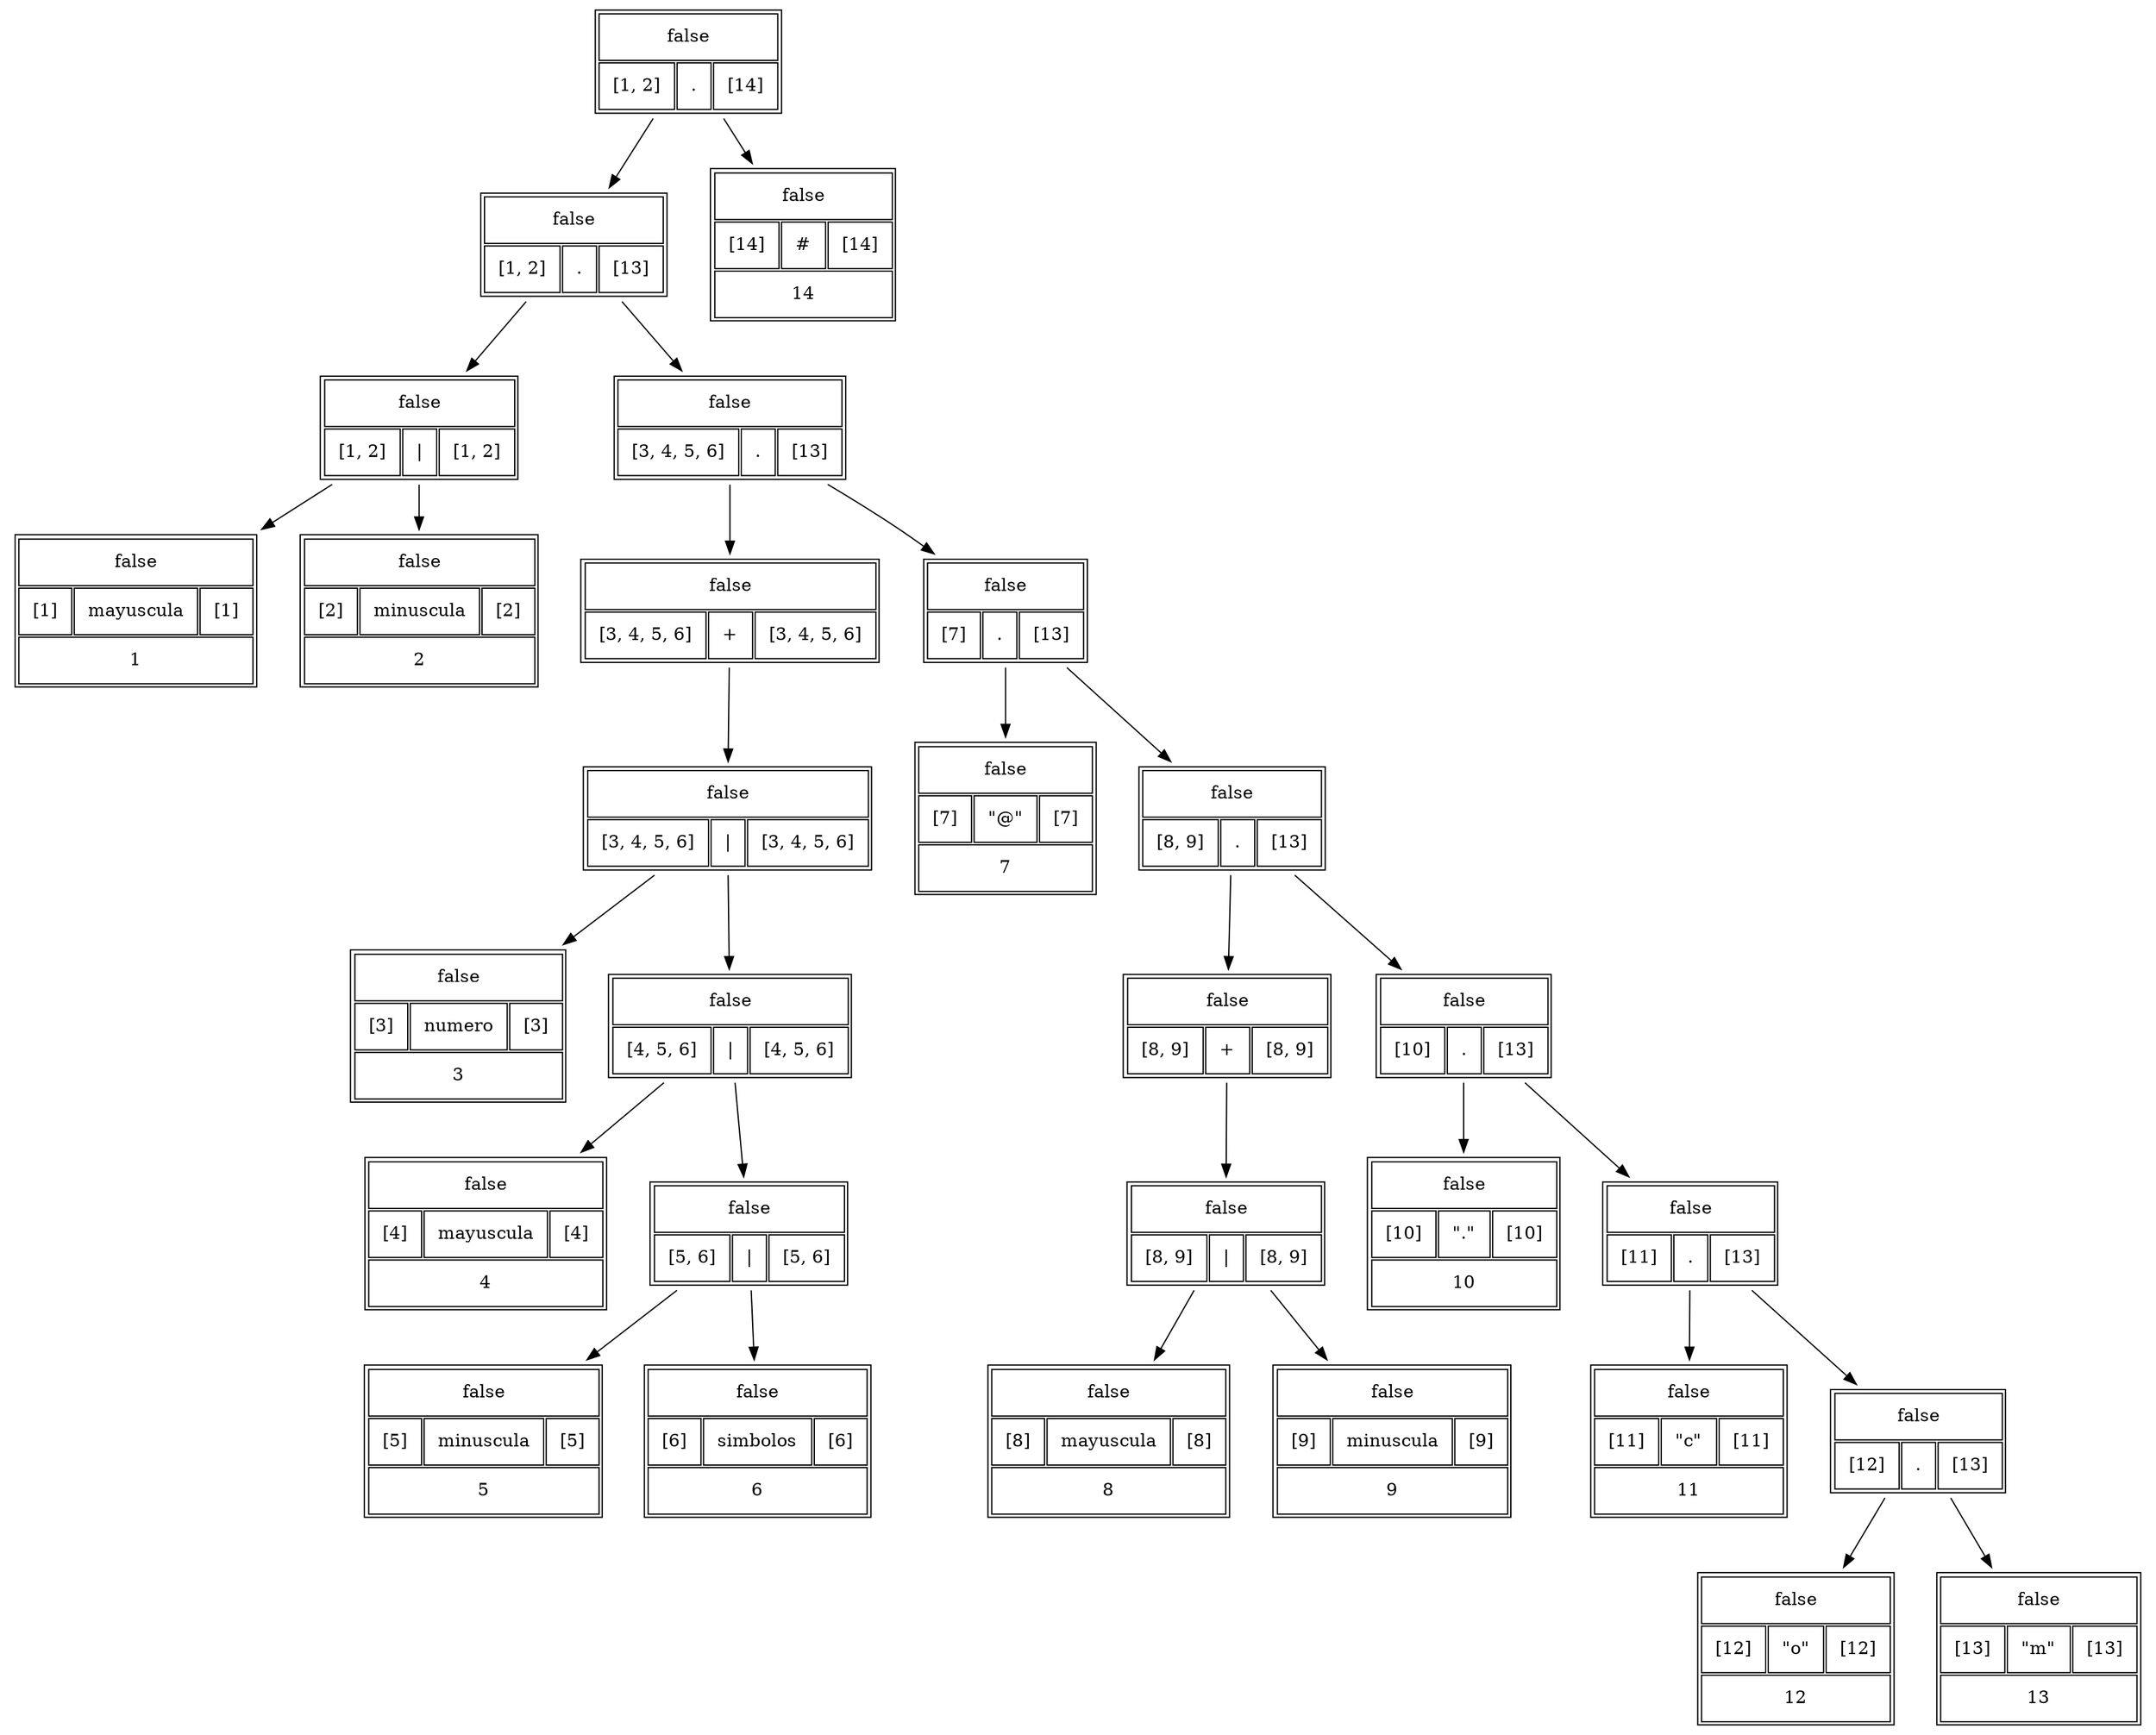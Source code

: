 digraph test {
N_1[shape = none label=<
 <TABLE border="1" cellspacing="2" cellpadding="10" >
 <TR>
 <TD colspan="3">false</TD>
 </TR>
 <TR>
 <TD>[1, 2]</TD>
 <TD>.</TD>
 <TD>[14]</TD>
 </TR>
 </TABLE>>];N_2[shape = none label=<
 <TABLE border="1" cellspacing="2" cellpadding="10" >
 <TR>
 <TD colspan="3">false</TD>
 </TR>
 <TR>
 <TD>[1, 2]</TD>
 <TD>.</TD>
 <TD>[13]</TD>
 </TR>
 </TABLE>>];N_1 -> N_2;
N_3[shape = none label=<
 <TABLE border="1" cellspacing="2" cellpadding="10" >
 <TR>
 <TD colspan="3">false</TD>
 </TR>
 <TR>
 <TD>[1, 2]</TD>
 <TD>|</TD>
 <TD>[1, 2]</TD>
 </TR>
 </TABLE>>];N_2 -> N_3;
N_4[shape = none label=<
 <TABLE border="1" cellspacing="2" cellpadding="10" >
 <TR>
 <TD colspan="3">false</TD>
 </TR>
 <TR>
 <TD>[1]</TD>
 <TD>mayuscula</TD>
 <TD>[1]</TD>
 </TR>
 <TR>
 <TD colspan="3">1</TD>
 </TR>
 </TABLE>>];N_3 -> N_4;
N_5[shape = none label=<
 <TABLE border="1" cellspacing="2" cellpadding="10" >
 <TR>
 <TD colspan="3">false</TD>
 </TR>
 <TR>
 <TD>[2]</TD>
 <TD>minuscula</TD>
 <TD>[2]</TD>
 </TR>
 <TR>
 <TD colspan="3">2</TD>
 </TR>
 </TABLE>>];N_3 -> N_5;
N_6[shape = none label=<
 <TABLE border="1" cellspacing="2" cellpadding="10" >
 <TR>
 <TD colspan="3">false</TD>
 </TR>
 <TR>
 <TD>[3, 4, 5, 6]</TD>
 <TD>.</TD>
 <TD>[13]</TD>
 </TR>
 </TABLE>>];N_2 -> N_6;
N_7[shape = none label=<
 <TABLE border="1" cellspacing="2" cellpadding="10" >
 <TR>
 <TD colspan="3">false</TD>
 </TR>
 <TR>
 <TD>[3, 4, 5, 6]</TD>
 <TD>+</TD>
 <TD>[3, 4, 5, 6]</TD>
 </TR>
 </TABLE>>];N_6 -> N_7;
N_8[shape = none label=<
 <TABLE border="1" cellspacing="2" cellpadding="10" >
 <TR>
 <TD colspan="3">false</TD>
 </TR>
 <TR>
 <TD>[3, 4, 5, 6]</TD>
 <TD>|</TD>
 <TD>[3, 4, 5, 6]</TD>
 </TR>
 </TABLE>>];N_7 -> N_8;
N_9[shape = none label=<
 <TABLE border="1" cellspacing="2" cellpadding="10" >
 <TR>
 <TD colspan="3">false</TD>
 </TR>
 <TR>
 <TD>[3]</TD>
 <TD>numero</TD>
 <TD>[3]</TD>
 </TR>
 <TR>
 <TD colspan="3">3</TD>
 </TR>
 </TABLE>>];N_8 -> N_9;
N_10[shape = none label=<
 <TABLE border="1" cellspacing="2" cellpadding="10" >
 <TR>
 <TD colspan="3">false</TD>
 </TR>
 <TR>
 <TD>[4, 5, 6]</TD>
 <TD>|</TD>
 <TD>[4, 5, 6]</TD>
 </TR>
 </TABLE>>];N_8 -> N_10;
N_11[shape = none label=<
 <TABLE border="1" cellspacing="2" cellpadding="10" >
 <TR>
 <TD colspan="3">false</TD>
 </TR>
 <TR>
 <TD>[4]</TD>
 <TD>mayuscula</TD>
 <TD>[4]</TD>
 </TR>
 <TR>
 <TD colspan="3">4</TD>
 </TR>
 </TABLE>>];N_10 -> N_11;
N_12[shape = none label=<
 <TABLE border="1" cellspacing="2" cellpadding="10" >
 <TR>
 <TD colspan="3">false</TD>
 </TR>
 <TR>
 <TD>[5, 6]</TD>
 <TD>|</TD>
 <TD>[5, 6]</TD>
 </TR>
 </TABLE>>];N_10 -> N_12;
N_13[shape = none label=<
 <TABLE border="1" cellspacing="2" cellpadding="10" >
 <TR>
 <TD colspan="3">false</TD>
 </TR>
 <TR>
 <TD>[5]</TD>
 <TD>minuscula</TD>
 <TD>[5]</TD>
 </TR>
 <TR>
 <TD colspan="3">5</TD>
 </TR>
 </TABLE>>];N_12 -> N_13;
N_14[shape = none label=<
 <TABLE border="1" cellspacing="2" cellpadding="10" >
 <TR>
 <TD colspan="3">false</TD>
 </TR>
 <TR>
 <TD>[6]</TD>
 <TD>simbolos</TD>
 <TD>[6]</TD>
 </TR>
 <TR>
 <TD colspan="3">6</TD>
 </TR>
 </TABLE>>];N_12 -> N_14;
N_15[shape = none label=<
 <TABLE border="1" cellspacing="2" cellpadding="10" >
 <TR>
 <TD colspan="3">false</TD>
 </TR>
 <TR>
 <TD>[7]</TD>
 <TD>.</TD>
 <TD>[13]</TD>
 </TR>
 </TABLE>>];N_6 -> N_15;
N_16[shape = none label=<
 <TABLE border="1" cellspacing="2" cellpadding="10" >
 <TR>
 <TD colspan="3">false</TD>
 </TR>
 <TR>
 <TD>[7]</TD>
 <TD>"@"</TD>
 <TD>[7]</TD>
 </TR>
 <TR>
 <TD colspan="3">7</TD>
 </TR>
 </TABLE>>];N_15 -> N_16;
N_17[shape = none label=<
 <TABLE border="1" cellspacing="2" cellpadding="10" >
 <TR>
 <TD colspan="3">false</TD>
 </TR>
 <TR>
 <TD>[8, 9]</TD>
 <TD>.</TD>
 <TD>[13]</TD>
 </TR>
 </TABLE>>];N_15 -> N_17;
N_18[shape = none label=<
 <TABLE border="1" cellspacing="2" cellpadding="10" >
 <TR>
 <TD colspan="3">false</TD>
 </TR>
 <TR>
 <TD>[8, 9]</TD>
 <TD>+</TD>
 <TD>[8, 9]</TD>
 </TR>
 </TABLE>>];N_17 -> N_18;
N_19[shape = none label=<
 <TABLE border="1" cellspacing="2" cellpadding="10" >
 <TR>
 <TD colspan="3">false</TD>
 </TR>
 <TR>
 <TD>[8, 9]</TD>
 <TD>|</TD>
 <TD>[8, 9]</TD>
 </TR>
 </TABLE>>];N_18 -> N_19;
N_20[shape = none label=<
 <TABLE border="1" cellspacing="2" cellpadding="10" >
 <TR>
 <TD colspan="3">false</TD>
 </TR>
 <TR>
 <TD>[8]</TD>
 <TD>mayuscula</TD>
 <TD>[8]</TD>
 </TR>
 <TR>
 <TD colspan="3">8</TD>
 </TR>
 </TABLE>>];N_19 -> N_20;
N_21[shape = none label=<
 <TABLE border="1" cellspacing="2" cellpadding="10" >
 <TR>
 <TD colspan="3">false</TD>
 </TR>
 <TR>
 <TD>[9]</TD>
 <TD>minuscula</TD>
 <TD>[9]</TD>
 </TR>
 <TR>
 <TD colspan="3">9</TD>
 </TR>
 </TABLE>>];N_19 -> N_21;
N_22[shape = none label=<
 <TABLE border="1" cellspacing="2" cellpadding="10" >
 <TR>
 <TD colspan="3">false</TD>
 </TR>
 <TR>
 <TD>[10]</TD>
 <TD>.</TD>
 <TD>[13]</TD>
 </TR>
 </TABLE>>];N_17 -> N_22;
N_23[shape = none label=<
 <TABLE border="1" cellspacing="2" cellpadding="10" >
 <TR>
 <TD colspan="3">false</TD>
 </TR>
 <TR>
 <TD>[10]</TD>
 <TD>"."</TD>
 <TD>[10]</TD>
 </TR>
 <TR>
 <TD colspan="3">10</TD>
 </TR>
 </TABLE>>];N_22 -> N_23;
N_24[shape = none label=<
 <TABLE border="1" cellspacing="2" cellpadding="10" >
 <TR>
 <TD colspan="3">false</TD>
 </TR>
 <TR>
 <TD>[11]</TD>
 <TD>.</TD>
 <TD>[13]</TD>
 </TR>
 </TABLE>>];N_22 -> N_24;
N_25[shape = none label=<
 <TABLE border="1" cellspacing="2" cellpadding="10" >
 <TR>
 <TD colspan="3">false</TD>
 </TR>
 <TR>
 <TD>[11]</TD>
 <TD>"c"</TD>
 <TD>[11]</TD>
 </TR>
 <TR>
 <TD colspan="3">11</TD>
 </TR>
 </TABLE>>];N_24 -> N_25;
N_26[shape = none label=<
 <TABLE border="1" cellspacing="2" cellpadding="10" >
 <TR>
 <TD colspan="3">false</TD>
 </TR>
 <TR>
 <TD>[12]</TD>
 <TD>.</TD>
 <TD>[13]</TD>
 </TR>
 </TABLE>>];N_24 -> N_26;
N_27[shape = none label=<
 <TABLE border="1" cellspacing="2" cellpadding="10" >
 <TR>
 <TD colspan="3">false</TD>
 </TR>
 <TR>
 <TD>[12]</TD>
 <TD>"o"</TD>
 <TD>[12]</TD>
 </TR>
 <TR>
 <TD colspan="3">12</TD>
 </TR>
 </TABLE>>];N_26 -> N_27;
N_28[shape = none label=<
 <TABLE border="1" cellspacing="2" cellpadding="10" >
 <TR>
 <TD colspan="3">false</TD>
 </TR>
 <TR>
 <TD>[13]</TD>
 <TD>"m"</TD>
 <TD>[13]</TD>
 </TR>
 <TR>
 <TD colspan="3">13</TD>
 </TR>
 </TABLE>>];N_26 -> N_28;
N_29[shape = none label=<
 <TABLE border="1" cellspacing="2" cellpadding="10" >
 <TR>
 <TD colspan="3">false</TD>
 </TR>
 <TR>
 <TD>[14]</TD>
 <TD>#</TD>
 <TD>[14]</TD>
 </TR>
 <TR>
 <TD colspan="3">14</TD>
 </TR>
 </TABLE>>];N_1 -> N_29;
}
